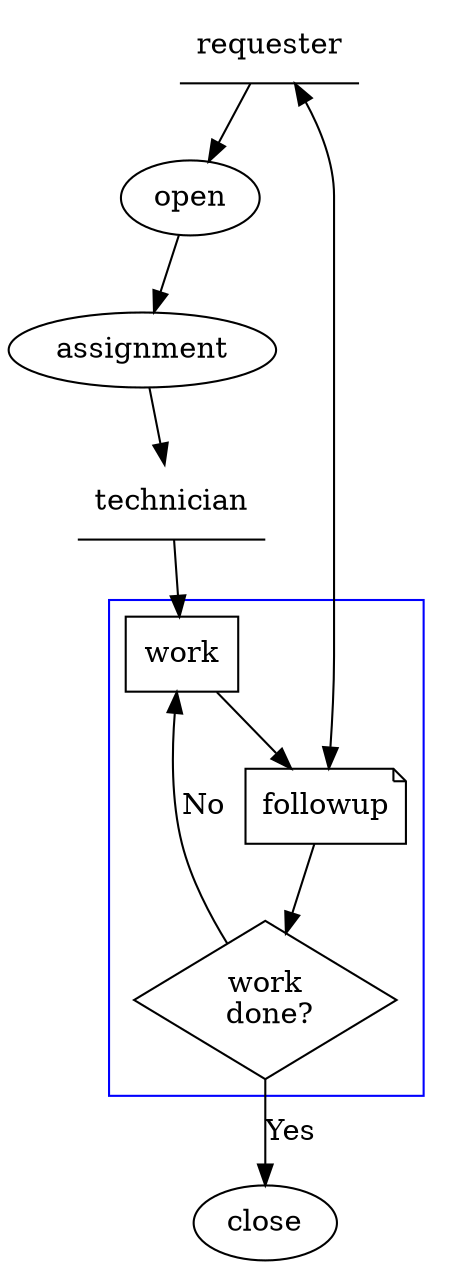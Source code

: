    digraph TicketProcess {
   requester -> open;
   open -> assignment;
   assignment -> technician;   
   technician -> work;
       
   subgraph cluster {
       color=blue;
       /*label = "Process";*/
       work -> followup;
       followup -> while;
       while -> work [label="No"];
   }

   while->close [label="Yes"];
   requester -> followup [dir="both"];
   /* followup -> requester;*/

   
   
   
   open [shape=oval];
   close [shape=oval];
   while [shape=diamond; label="work\n done?"];
   work  [shape=rectangle];
   followup [shape=note];
   requester [shape=underline, pos="-10,-10!"];
   technician [shape=underline];   
   }
